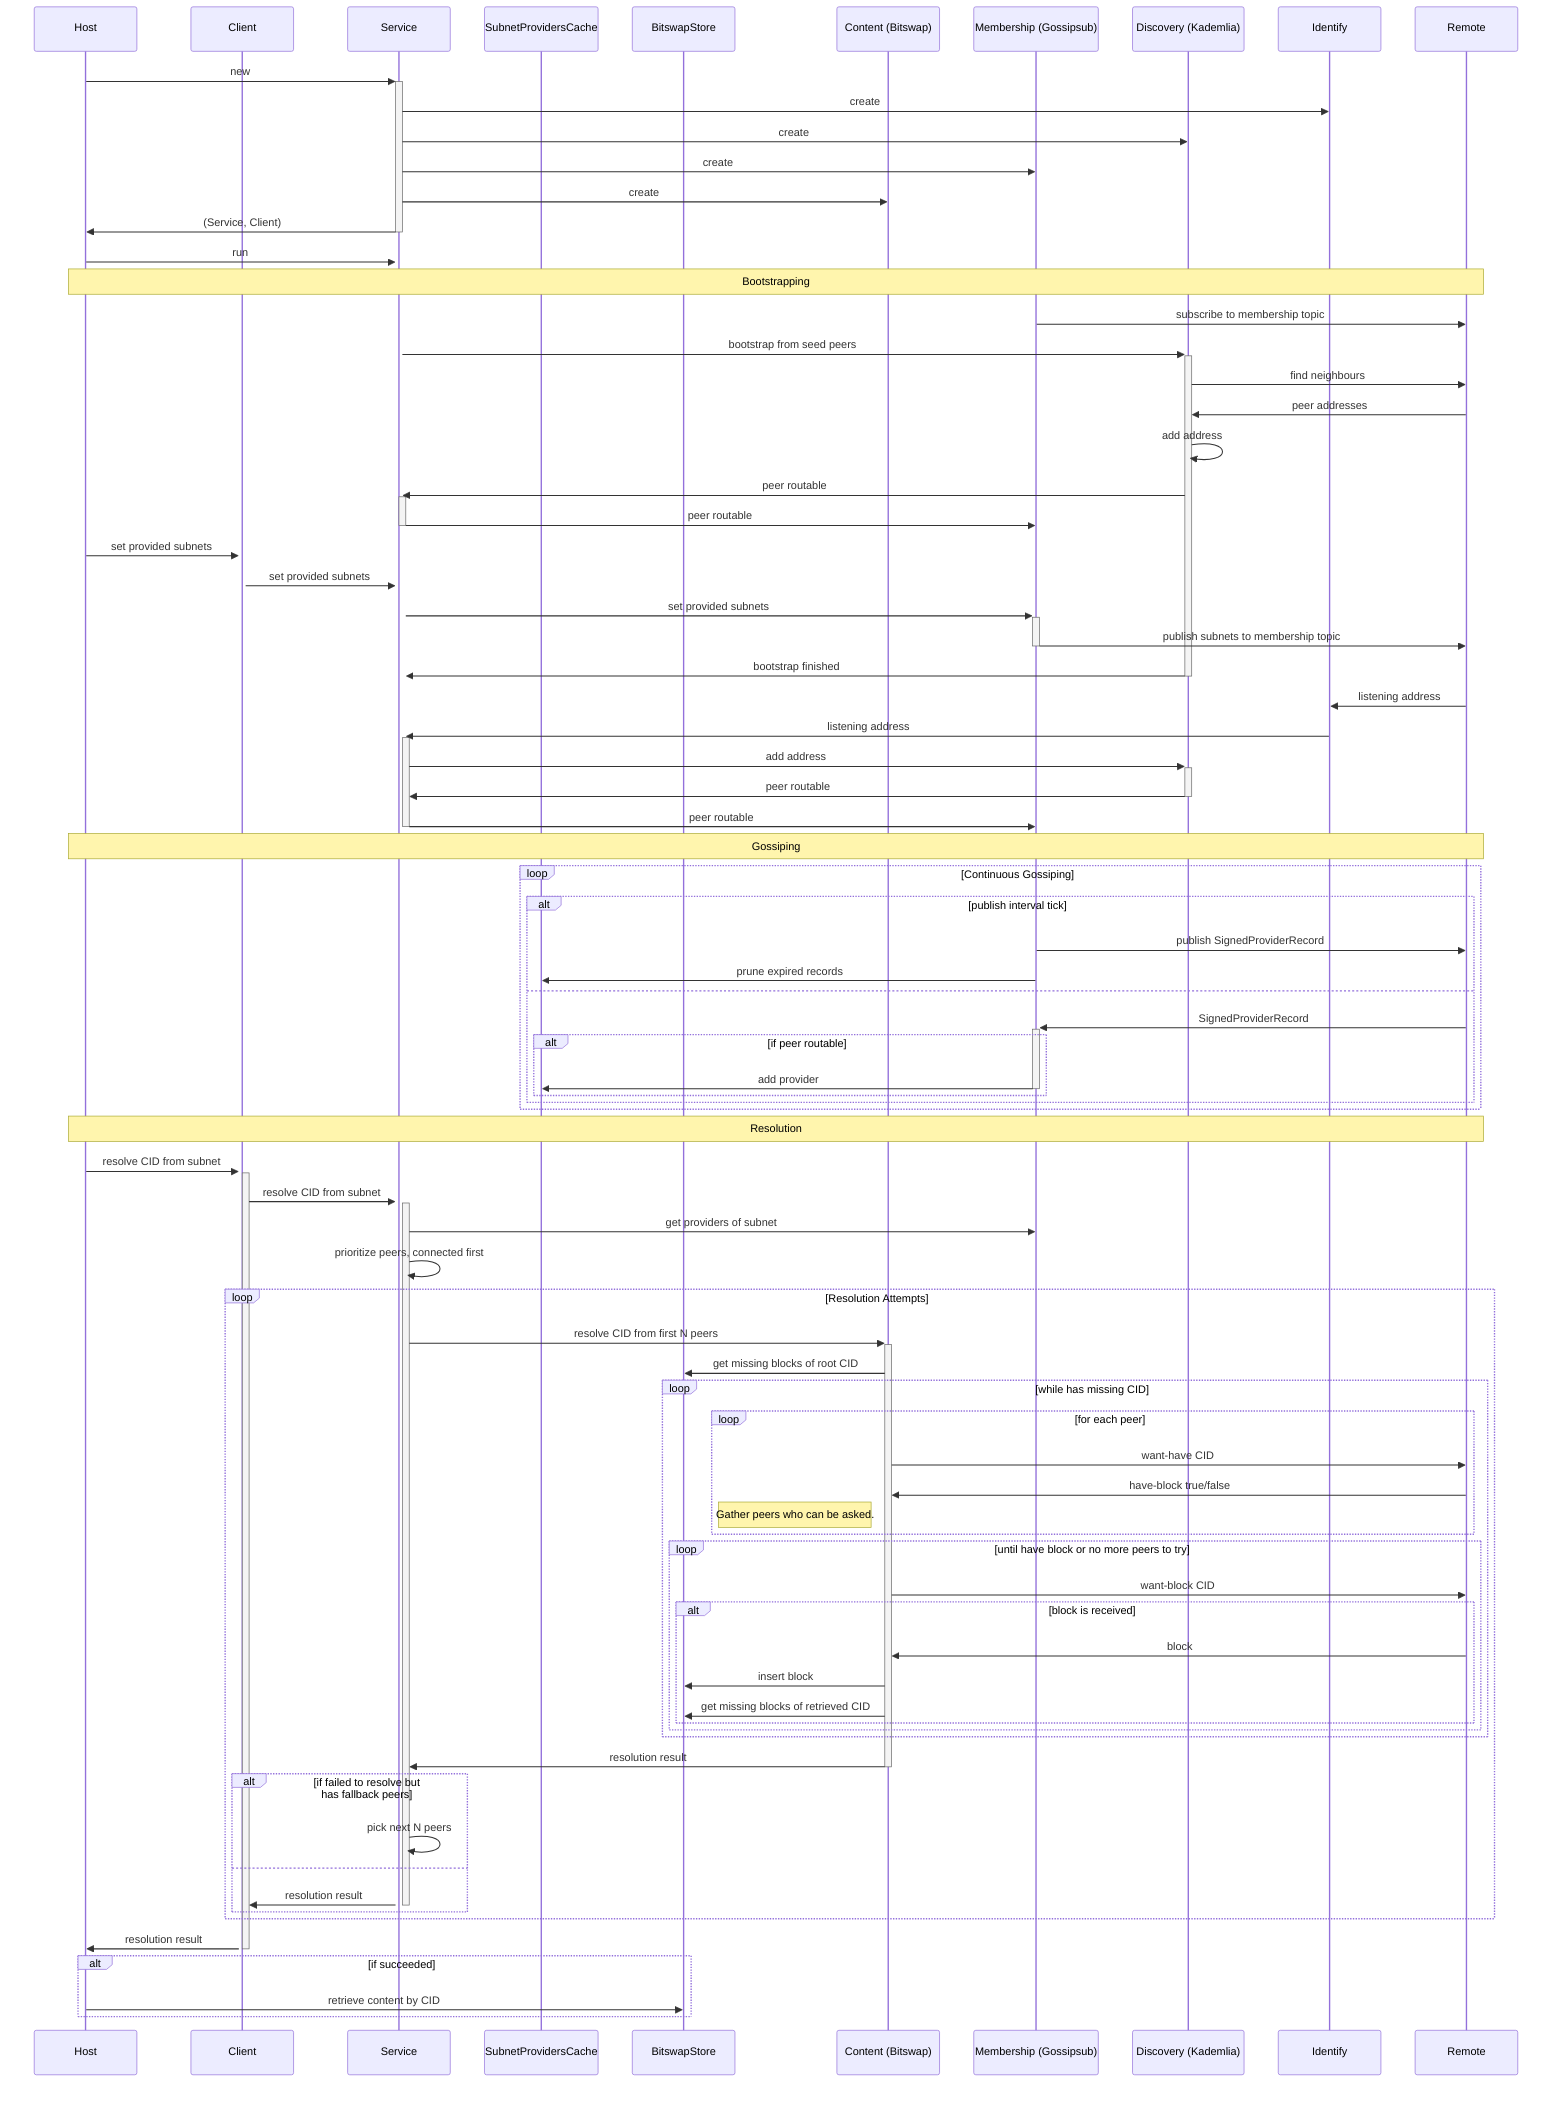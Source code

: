 sequenceDiagram
    participant Host as Host
    participant Client as Client
    participant Service as Service
    participant SubnetProvidersCache as SubnetProvidersCache
    participant BitswapStore as BitswapStore
    participant Content as Content (Bitswap)
    participant Membership as Membership (Gossipsub)
    participant Discovery as Discovery (Kademlia)
    participant Identify as Identify
    participant Remote as Remote

    %% Initialization
    Host->>+Service: new
    Service->>Identify: create
    Service->>Discovery: create
    Service->>Membership: create
    Service->>Content: create
    Service->>-Host: (Service, Client)

    Host->>+Service: run

    %% Bootstrapping
    Note over Host, Remote: Bootstrapping

    Membership->>Remote: subscribe to membership topic
    Service->>+Discovery: bootstrap from seed peers
    Discovery->>Remote: find neighbours
    Remote->>Discovery: peer addresses

    Discovery->>Discovery: add address
    Discovery->>+Service: peer routable
    Service->>-Membership: peer routable

    Host->>+Client: set provided subnets
    Client->>+Service: set provided subnets
    Service->>+Membership: set provided subnets
    Membership->>-Remote: publish subnets to membership topic

    Discovery->>-Service: bootstrap finished

    Remote->>Identify: listening address
    Identify->>+Service: listening address
    Service->>+Discovery: add address
    Discovery->>-Service: peer routable
    Service->>-Membership: peer routable

    %% Gossiping
    Note over Host, Remote: Gossiping

    loop Continuous Gossiping
        alt publish interval tick
            Membership->>Remote: publish SignedProviderRecord
            Membership->>SubnetProvidersCache: prune expired records
        else
            Remote->>+Membership: SignedProviderRecord
            alt if peer routable
                Membership->>-SubnetProvidersCache: add provider
            end
        end
    end

    %% Resolution
    Note over Host, Remote: Resolution

    Host->>+Client: resolve CID from subnet
    Client->>+Service: resolve CID from subnet
    Service->>Membership: get providers of subnet
    Service->>Service: prioritize peers, connected first

    loop Resolution Attempts
        Service->>+Content: resolve CID from first N peers
        Content->>BitswapStore: get missing blocks of root CID

        loop while has missing CID
            loop for each peer
                Content->>Remote: want-have CID
                Remote->>Content: have-block true/false
                Note left of Content: Gather peers who can be asked.
            end

            loop until have block or no more peers to try
                Content->>Remote: want-block CID
                alt block is received
                    Remote->>Content: block
                    Content->>BitswapStore: insert block
                    Content->>BitswapStore: get missing blocks of retrieved CID
                end
            end
        end

        Content->>-Service: resolution result
        alt if failed to resolve but has fallback peers
            Service->>Service: pick next N peers
        else
            Service->>-Client: resolution result
        end
    end
    Client->>-Host: resolution result

    alt if succeeded
        Host->>BitswapStore: retrieve content by CID
    end